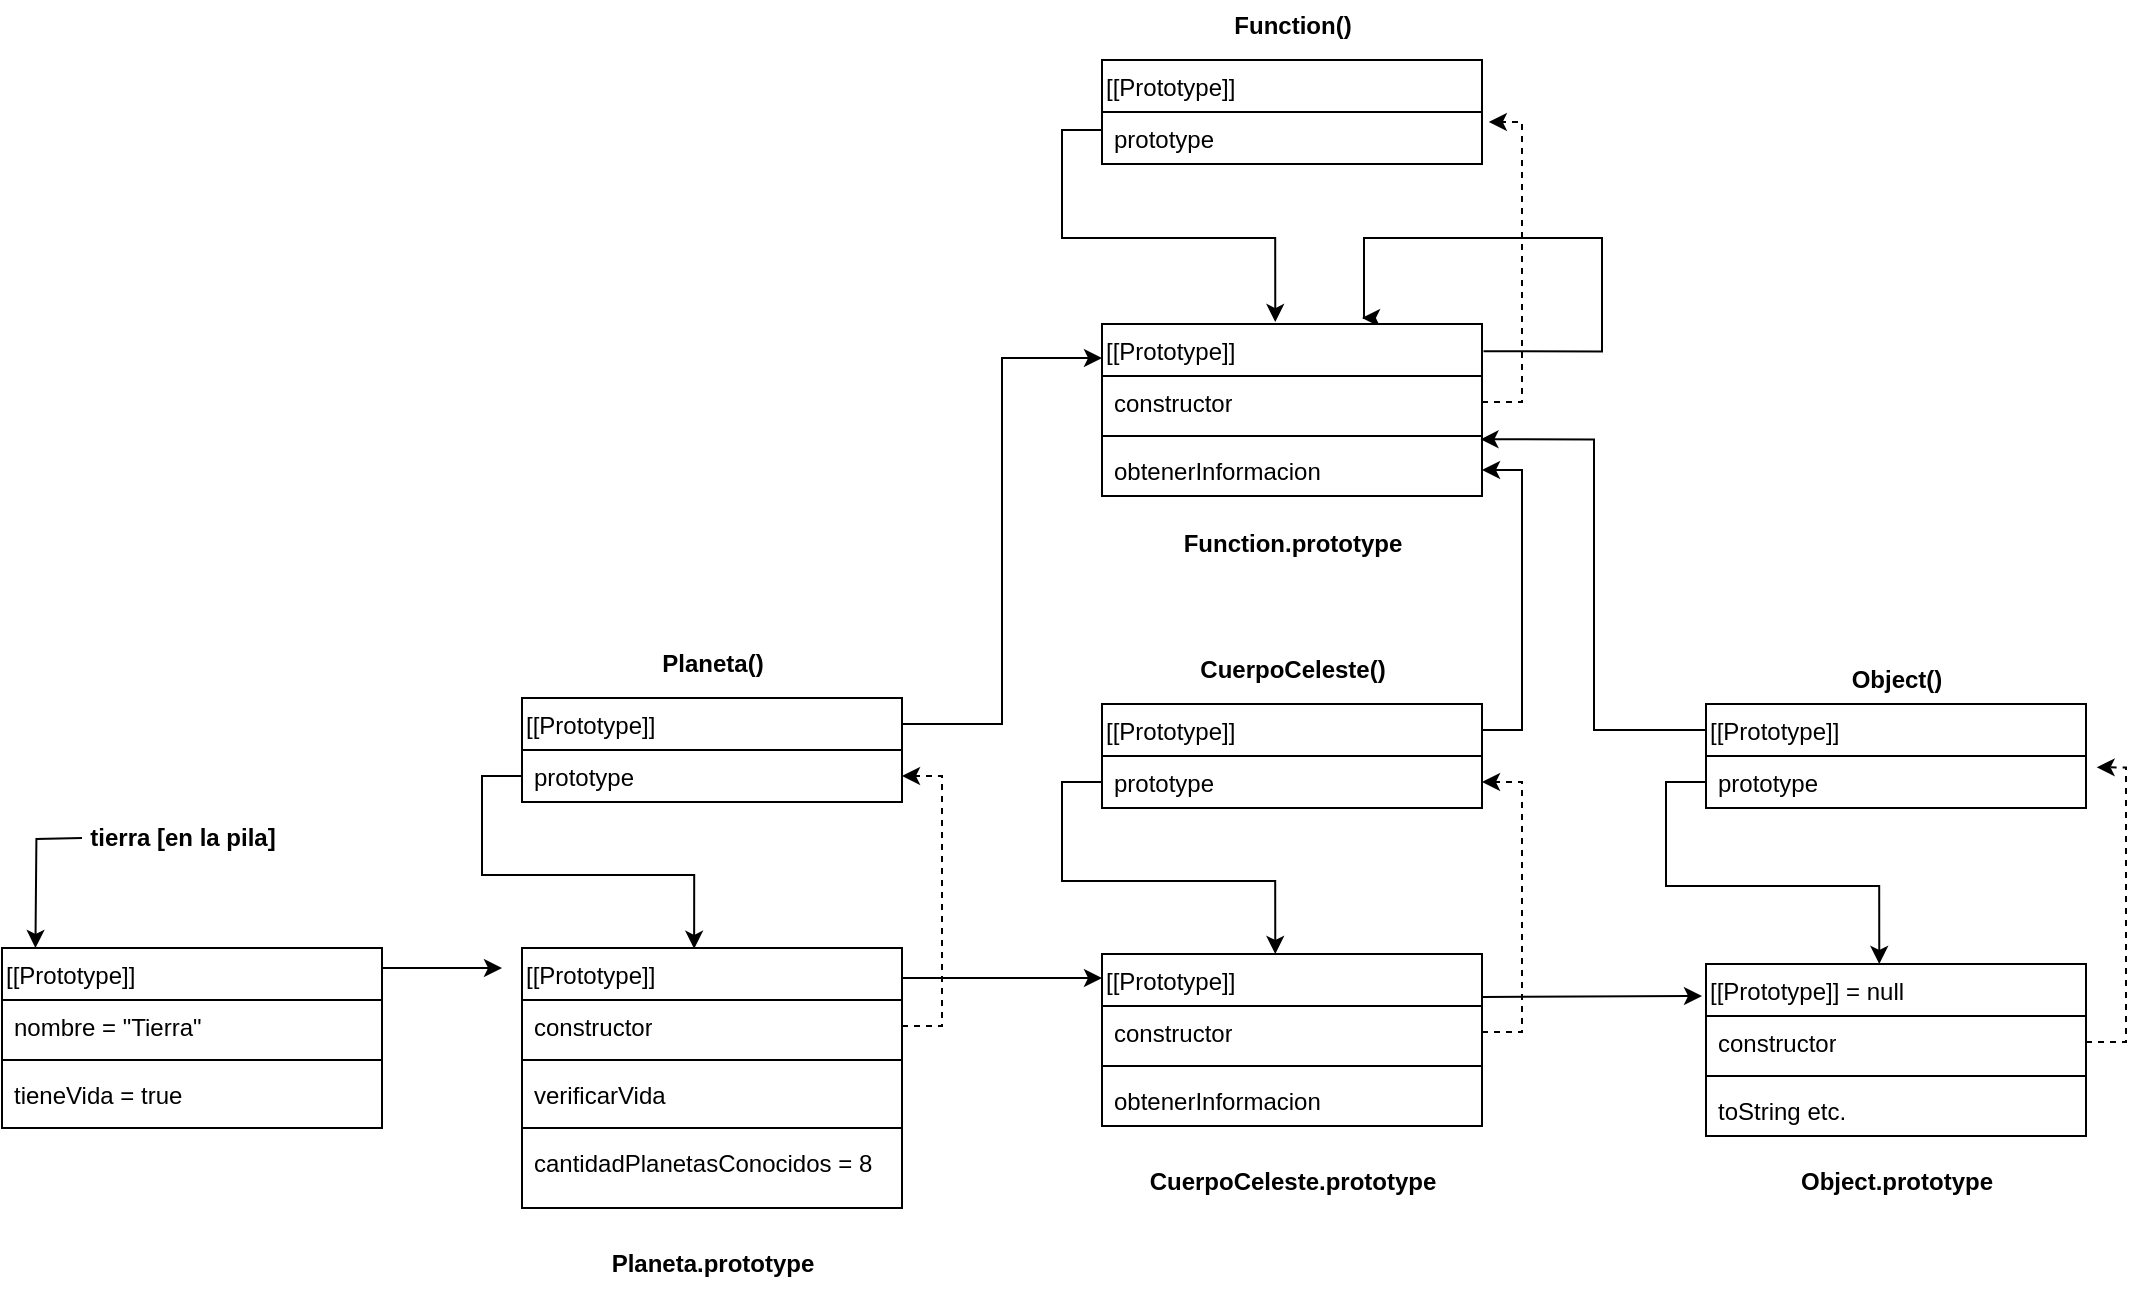 <mxfile version="22.0.3" type="device">
  <diagram id="C5RBs43oDa-KdzZeNtuy" name="Page-1">
    <mxGraphModel dx="1912" dy="1128" grid="1" gridSize="10" guides="1" tooltips="1" connect="1" arrows="1" fold="1" page="1" pageScale="1" pageWidth="1654" pageHeight="1169" math="0" shadow="0">
      <root>
        <mxCell id="WIyWlLk6GJQsqaUBKTNV-0" />
        <mxCell id="WIyWlLk6GJQsqaUBKTNV-1" parent="WIyWlLk6GJQsqaUBKTNV-0" />
        <mxCell id="vD11AUu_CMwU7Xvo6Ozv-51" style="edgeStyle=orthogonalEdgeStyle;rounded=0;orthogonalLoop=1;jettySize=auto;html=1;exitX=0.996;exitY=0.111;exitDx=0;exitDy=0;exitPerimeter=0;" edge="1" parent="WIyWlLk6GJQsqaUBKTNV-1" source="vD11AUu_CMwU7Xvo6Ozv-4">
          <mxGeometry relative="1" as="geometry">
            <mxPoint x="520" y="655" as="targetPoint" />
          </mxGeometry>
        </mxCell>
        <mxCell id="vD11AUu_CMwU7Xvo6Ozv-4" value="&lt;span style=&quot;font-weight: normal;&quot;&gt;[[Prototype]]&lt;/span&gt;" style="swimlane;fontStyle=1;align=left;verticalAlign=top;childLayout=stackLayout;horizontal=1;startSize=26;horizontalStack=0;resizeParent=1;resizeParentMax=0;resizeLast=0;collapsible=1;marginBottom=0;whiteSpace=wrap;html=1;" vertex="1" parent="WIyWlLk6GJQsqaUBKTNV-1">
          <mxGeometry x="270" y="645" width="190" height="90" as="geometry" />
        </mxCell>
        <mxCell id="vD11AUu_CMwU7Xvo6Ozv-5" value="nombre = &quot;Tierra&quot;" style="text;strokeColor=none;fillColor=none;align=left;verticalAlign=top;spacingLeft=4;spacingRight=4;overflow=hidden;rotatable=0;points=[[0,0.5],[1,0.5]];portConstraint=eastwest;whiteSpace=wrap;html=1;" vertex="1" parent="vD11AUu_CMwU7Xvo6Ozv-4">
          <mxGeometry y="26" width="190" height="26" as="geometry" />
        </mxCell>
        <mxCell id="vD11AUu_CMwU7Xvo6Ozv-9" value="" style="line;strokeWidth=1;fillColor=none;align=left;verticalAlign=middle;spacingTop=-1;spacingLeft=3;spacingRight=3;rotatable=0;labelPosition=right;points=[];portConstraint=eastwest;strokeColor=inherit;" vertex="1" parent="vD11AUu_CMwU7Xvo6Ozv-4">
          <mxGeometry y="52" width="190" height="8" as="geometry" />
        </mxCell>
        <mxCell id="vD11AUu_CMwU7Xvo6Ozv-10" value="tieneVida = true" style="text;strokeColor=none;fillColor=none;align=left;verticalAlign=top;spacingLeft=4;spacingRight=4;overflow=hidden;rotatable=0;points=[[0,0.5],[1,0.5]];portConstraint=eastwest;whiteSpace=wrap;html=1;" vertex="1" parent="vD11AUu_CMwU7Xvo6Ozv-4">
          <mxGeometry y="60" width="190" height="30" as="geometry" />
        </mxCell>
        <mxCell id="vD11AUu_CMwU7Xvo6Ozv-18" value="&lt;span style=&quot;font-weight: normal;&quot;&gt;[[Prototype]]&lt;/span&gt;" style="swimlane;fontStyle=1;align=left;verticalAlign=top;childLayout=stackLayout;horizontal=1;startSize=26;horizontalStack=0;resizeParent=1;resizeParentMax=0;resizeLast=0;collapsible=1;marginBottom=0;whiteSpace=wrap;html=1;" vertex="1" parent="WIyWlLk6GJQsqaUBKTNV-1">
          <mxGeometry x="530" y="645" width="190" height="130" as="geometry" />
        </mxCell>
        <mxCell id="vD11AUu_CMwU7Xvo6Ozv-22" value="constructor" style="text;strokeColor=none;fillColor=none;align=left;verticalAlign=top;spacingLeft=4;spacingRight=4;overflow=hidden;rotatable=0;points=[[0,0.5],[1,0.5]];portConstraint=eastwest;whiteSpace=wrap;html=1;" vertex="1" parent="vD11AUu_CMwU7Xvo6Ozv-18">
          <mxGeometry y="26" width="190" height="26" as="geometry" />
        </mxCell>
        <mxCell id="vD11AUu_CMwU7Xvo6Ozv-23" value="" style="line;strokeWidth=1;fillColor=none;align=left;verticalAlign=middle;spacingTop=-1;spacingLeft=3;spacingRight=3;rotatable=0;labelPosition=right;points=[];portConstraint=eastwest;strokeColor=inherit;" vertex="1" parent="vD11AUu_CMwU7Xvo6Ozv-18">
          <mxGeometry y="52" width="190" height="8" as="geometry" />
        </mxCell>
        <mxCell id="vD11AUu_CMwU7Xvo6Ozv-19" value="verificarVida" style="text;strokeColor=none;fillColor=none;align=left;verticalAlign=top;spacingLeft=4;spacingRight=4;overflow=hidden;rotatable=0;points=[[0,0.5],[1,0.5]];portConstraint=eastwest;whiteSpace=wrap;html=1;" vertex="1" parent="vD11AUu_CMwU7Xvo6Ozv-18">
          <mxGeometry y="60" width="190" height="26" as="geometry" />
        </mxCell>
        <mxCell id="vD11AUu_CMwU7Xvo6Ozv-20" value="" style="line;strokeWidth=1;fillColor=none;align=left;verticalAlign=middle;spacingTop=-1;spacingLeft=3;spacingRight=3;rotatable=0;labelPosition=right;points=[];portConstraint=eastwest;strokeColor=inherit;" vertex="1" parent="vD11AUu_CMwU7Xvo6Ozv-18">
          <mxGeometry y="86" width="190" height="8" as="geometry" />
        </mxCell>
        <mxCell id="vD11AUu_CMwU7Xvo6Ozv-21" value="cantidadPlanetasConocidos = 8" style="text;strokeColor=none;fillColor=none;align=left;verticalAlign=top;spacingLeft=4;spacingRight=4;overflow=hidden;rotatable=0;points=[[0,0.5],[1,0.5]];portConstraint=eastwest;whiteSpace=wrap;html=1;" vertex="1" parent="vD11AUu_CMwU7Xvo6Ozv-18">
          <mxGeometry y="94" width="190" height="36" as="geometry" />
        </mxCell>
        <mxCell id="vD11AUu_CMwU7Xvo6Ozv-30" value="&lt;span style=&quot;font-weight: normal;&quot;&gt;[[Prototype]]&lt;/span&gt;" style="swimlane;fontStyle=1;align=left;verticalAlign=top;childLayout=stackLayout;horizontal=1;startSize=26;horizontalStack=0;resizeParent=1;resizeParentMax=0;resizeLast=0;collapsible=1;marginBottom=0;whiteSpace=wrap;html=1;" vertex="1" parent="WIyWlLk6GJQsqaUBKTNV-1">
          <mxGeometry x="530" y="520" width="190" height="52" as="geometry" />
        </mxCell>
        <mxCell id="vD11AUu_CMwU7Xvo6Ozv-31" value="prototype" style="text;strokeColor=none;fillColor=none;align=left;verticalAlign=top;spacingLeft=4;spacingRight=4;overflow=hidden;rotatable=0;points=[[0,0.5],[1,0.5]];portConstraint=eastwest;whiteSpace=wrap;html=1;" vertex="1" parent="vD11AUu_CMwU7Xvo6Ozv-30">
          <mxGeometry y="26" width="190" height="26" as="geometry" />
        </mxCell>
        <mxCell id="vD11AUu_CMwU7Xvo6Ozv-36" value="Planeta()" style="text;align=center;fontStyle=1;verticalAlign=middle;spacingLeft=3;spacingRight=3;strokeColor=none;rotatable=0;points=[[0,0.5],[1,0.5]];portConstraint=eastwest;html=1;" vertex="1" parent="WIyWlLk6GJQsqaUBKTNV-1">
          <mxGeometry x="585" y="490" width="80" height="26" as="geometry" />
        </mxCell>
        <mxCell id="vD11AUu_CMwU7Xvo6Ozv-38" value="&lt;span style=&quot;font-weight: normal;&quot;&gt;[[Prototype]]&lt;/span&gt;" style="swimlane;fontStyle=1;align=left;verticalAlign=top;childLayout=stackLayout;horizontal=1;startSize=26;horizontalStack=0;resizeParent=1;resizeParentMax=0;resizeLast=0;collapsible=1;marginBottom=0;whiteSpace=wrap;html=1;" vertex="1" parent="WIyWlLk6GJQsqaUBKTNV-1">
          <mxGeometry x="820" y="648" width="190" height="86" as="geometry" />
        </mxCell>
        <mxCell id="vD11AUu_CMwU7Xvo6Ozv-39" value="constructor" style="text;strokeColor=none;fillColor=none;align=left;verticalAlign=top;spacingLeft=4;spacingRight=4;overflow=hidden;rotatable=0;points=[[0,0.5],[1,0.5]];portConstraint=eastwest;whiteSpace=wrap;html=1;" vertex="1" parent="vD11AUu_CMwU7Xvo6Ozv-38">
          <mxGeometry y="26" width="190" height="26" as="geometry" />
        </mxCell>
        <mxCell id="vD11AUu_CMwU7Xvo6Ozv-40" value="" style="line;strokeWidth=1;fillColor=none;align=left;verticalAlign=middle;spacingTop=-1;spacingLeft=3;spacingRight=3;rotatable=0;labelPosition=right;points=[];portConstraint=eastwest;strokeColor=inherit;" vertex="1" parent="vD11AUu_CMwU7Xvo6Ozv-38">
          <mxGeometry y="52" width="190" height="8" as="geometry" />
        </mxCell>
        <mxCell id="vD11AUu_CMwU7Xvo6Ozv-41" value="obtenerInformacion" style="text;strokeColor=none;fillColor=none;align=left;verticalAlign=top;spacingLeft=4;spacingRight=4;overflow=hidden;rotatable=0;points=[[0,0.5],[1,0.5]];portConstraint=eastwest;whiteSpace=wrap;html=1;" vertex="1" parent="vD11AUu_CMwU7Xvo6Ozv-38">
          <mxGeometry y="60" width="190" height="26" as="geometry" />
        </mxCell>
        <mxCell id="vD11AUu_CMwU7Xvo6Ozv-61" style="edgeStyle=orthogonalEdgeStyle;rounded=0;orthogonalLoop=1;jettySize=auto;html=1;exitX=1;exitY=0.25;exitDx=0;exitDy=0;entryX=1;entryY=0.5;entryDx=0;entryDy=0;" edge="1" parent="WIyWlLk6GJQsqaUBKTNV-1" source="vD11AUu_CMwU7Xvo6Ozv-44" target="vD11AUu_CMwU7Xvo6Ozv-55">
          <mxGeometry relative="1" as="geometry" />
        </mxCell>
        <mxCell id="vD11AUu_CMwU7Xvo6Ozv-44" value="&lt;span style=&quot;font-weight: normal;&quot;&gt;[[Prototype]]&lt;/span&gt;" style="swimlane;fontStyle=1;align=left;verticalAlign=top;childLayout=stackLayout;horizontal=1;startSize=26;horizontalStack=0;resizeParent=1;resizeParentMax=0;resizeLast=0;collapsible=1;marginBottom=0;whiteSpace=wrap;html=1;" vertex="1" parent="WIyWlLk6GJQsqaUBKTNV-1">
          <mxGeometry x="820" y="523" width="190" height="52" as="geometry" />
        </mxCell>
        <mxCell id="vD11AUu_CMwU7Xvo6Ozv-46" value="prototype" style="text;strokeColor=none;fillColor=none;align=left;verticalAlign=top;spacingLeft=4;spacingRight=4;overflow=hidden;rotatable=0;points=[[0,0.5],[1,0.5]];portConstraint=eastwest;whiteSpace=wrap;html=1;" vertex="1" parent="vD11AUu_CMwU7Xvo6Ozv-44">
          <mxGeometry y="26" width="190" height="26" as="geometry" />
        </mxCell>
        <mxCell id="vD11AUu_CMwU7Xvo6Ozv-47" value="CuerpoCeleste()" style="text;align=center;fontStyle=1;verticalAlign=middle;spacingLeft=3;spacingRight=3;strokeColor=none;rotatable=0;points=[[0,0.5],[1,0.5]];portConstraint=eastwest;html=1;" vertex="1" parent="WIyWlLk6GJQsqaUBKTNV-1">
          <mxGeometry x="875" y="493" width="80" height="26" as="geometry" />
        </mxCell>
        <mxCell id="vD11AUu_CMwU7Xvo6Ozv-48" value="tierra [en la pila]" style="text;align=center;fontStyle=1;verticalAlign=middle;spacingLeft=3;spacingRight=3;strokeColor=none;rotatable=0;points=[[0,0.5],[1,0.5]];portConstraint=eastwest;html=1;" vertex="1" parent="WIyWlLk6GJQsqaUBKTNV-1">
          <mxGeometry x="320" y="575" width="80" height="30" as="geometry" />
        </mxCell>
        <mxCell id="vD11AUu_CMwU7Xvo6Ozv-50" style="edgeStyle=orthogonalEdgeStyle;rounded=0;orthogonalLoop=1;jettySize=auto;html=1;entryX=0.088;entryY=0.033;entryDx=0;entryDy=0;entryPerimeter=0;" edge="1" parent="WIyWlLk6GJQsqaUBKTNV-1">
          <mxGeometry relative="1" as="geometry">
            <mxPoint x="310" y="590" as="sourcePoint" />
            <mxPoint x="286.72" y="644.97" as="targetPoint" />
          </mxGeometry>
        </mxCell>
        <mxCell id="vD11AUu_CMwU7Xvo6Ozv-83" style="edgeStyle=orthogonalEdgeStyle;rounded=0;orthogonalLoop=1;jettySize=auto;html=1;exitX=1.004;exitY=0.159;exitDx=0;exitDy=0;exitPerimeter=0;" edge="1" parent="WIyWlLk6GJQsqaUBKTNV-1" source="vD11AUu_CMwU7Xvo6Ozv-52">
          <mxGeometry relative="1" as="geometry">
            <mxPoint x="950" y="330" as="targetPoint" />
            <Array as="points">
              <mxPoint x="1070" y="347" />
              <mxPoint x="1070" y="290" />
              <mxPoint x="951" y="290" />
              <mxPoint x="951" y="330" />
            </Array>
          </mxGeometry>
        </mxCell>
        <mxCell id="vD11AUu_CMwU7Xvo6Ozv-52" value="&lt;span style=&quot;font-weight: normal;&quot;&gt;[[Prototype]]&lt;/span&gt;" style="swimlane;fontStyle=1;align=left;verticalAlign=top;childLayout=stackLayout;horizontal=1;startSize=26;horizontalStack=0;resizeParent=1;resizeParentMax=0;resizeLast=0;collapsible=1;marginBottom=0;whiteSpace=wrap;html=1;" vertex="1" parent="WIyWlLk6GJQsqaUBKTNV-1">
          <mxGeometry x="820" y="333" width="190" height="86" as="geometry" />
        </mxCell>
        <mxCell id="vD11AUu_CMwU7Xvo6Ozv-53" value="constructor" style="text;strokeColor=none;fillColor=none;align=left;verticalAlign=top;spacingLeft=4;spacingRight=4;overflow=hidden;rotatable=0;points=[[0,0.5],[1,0.5]];portConstraint=eastwest;whiteSpace=wrap;html=1;" vertex="1" parent="vD11AUu_CMwU7Xvo6Ozv-52">
          <mxGeometry y="26" width="190" height="26" as="geometry" />
        </mxCell>
        <mxCell id="vD11AUu_CMwU7Xvo6Ozv-54" value="" style="line;strokeWidth=1;fillColor=none;align=left;verticalAlign=middle;spacingTop=-1;spacingLeft=3;spacingRight=3;rotatable=0;labelPosition=right;points=[];portConstraint=eastwest;strokeColor=inherit;" vertex="1" parent="vD11AUu_CMwU7Xvo6Ozv-52">
          <mxGeometry y="52" width="190" height="8" as="geometry" />
        </mxCell>
        <mxCell id="vD11AUu_CMwU7Xvo6Ozv-55" value="obtenerInformacion" style="text;strokeColor=none;fillColor=none;align=left;verticalAlign=top;spacingLeft=4;spacingRight=4;overflow=hidden;rotatable=0;points=[[0,0.5],[1,0.5]];portConstraint=eastwest;whiteSpace=wrap;html=1;" vertex="1" parent="vD11AUu_CMwU7Xvo6Ozv-52">
          <mxGeometry y="60" width="190" height="26" as="geometry" />
        </mxCell>
        <mxCell id="vD11AUu_CMwU7Xvo6Ozv-56" value="&lt;span style=&quot;font-weight: normal;&quot;&gt;[[Prototype]]&lt;/span&gt;" style="swimlane;fontStyle=1;align=left;verticalAlign=top;childLayout=stackLayout;horizontal=1;startSize=26;horizontalStack=0;resizeParent=1;resizeParentMax=0;resizeLast=0;collapsible=1;marginBottom=0;whiteSpace=wrap;html=1;" vertex="1" parent="WIyWlLk6GJQsqaUBKTNV-1">
          <mxGeometry x="820" y="201" width="190" height="52" as="geometry" />
        </mxCell>
        <mxCell id="vD11AUu_CMwU7Xvo6Ozv-58" value="prototype" style="text;strokeColor=none;fillColor=none;align=left;verticalAlign=top;spacingLeft=4;spacingRight=4;overflow=hidden;rotatable=0;points=[[0,0.5],[1,0.5]];portConstraint=eastwest;whiteSpace=wrap;html=1;" vertex="1" parent="vD11AUu_CMwU7Xvo6Ozv-56">
          <mxGeometry y="26" width="190" height="26" as="geometry" />
        </mxCell>
        <mxCell id="vD11AUu_CMwU7Xvo6Ozv-59" value="Function()" style="text;align=center;fontStyle=1;verticalAlign=middle;spacingLeft=3;spacingRight=3;strokeColor=none;rotatable=0;points=[[0,0.5],[1,0.5]];portConstraint=eastwest;html=1;" vertex="1" parent="WIyWlLk6GJQsqaUBKTNV-1">
          <mxGeometry x="875" y="171" width="80" height="26" as="geometry" />
        </mxCell>
        <mxCell id="vD11AUu_CMwU7Xvo6Ozv-60" style="edgeStyle=orthogonalEdgeStyle;rounded=0;orthogonalLoop=1;jettySize=auto;html=1;exitX=1;exitY=0.25;exitDx=0;exitDy=0;entryX=0;entryY=0.198;entryDx=0;entryDy=0;entryPerimeter=0;" edge="1" parent="WIyWlLk6GJQsqaUBKTNV-1" source="vD11AUu_CMwU7Xvo6Ozv-30" target="vD11AUu_CMwU7Xvo6Ozv-52">
          <mxGeometry relative="1" as="geometry">
            <mxPoint x="810" y="340" as="targetPoint" />
          </mxGeometry>
        </mxCell>
        <mxCell id="vD11AUu_CMwU7Xvo6Ozv-45" style="edgeStyle=orthogonalEdgeStyle;rounded=0;orthogonalLoop=1;jettySize=auto;html=1;entryX=0.456;entryY=0;entryDx=0;entryDy=0;entryPerimeter=0;" edge="1" parent="WIyWlLk6GJQsqaUBKTNV-1" source="vD11AUu_CMwU7Xvo6Ozv-46" target="vD11AUu_CMwU7Xvo6Ozv-38">
          <mxGeometry relative="1" as="geometry">
            <mxPoint x="910" y="786" as="targetPoint" />
          </mxGeometry>
        </mxCell>
        <mxCell id="vD11AUu_CMwU7Xvo6Ozv-37" style="edgeStyle=orthogonalEdgeStyle;rounded=0;orthogonalLoop=1;jettySize=auto;html=1;entryX=0.453;entryY=0.003;entryDx=0;entryDy=0;entryPerimeter=0;" edge="1" parent="WIyWlLk6GJQsqaUBKTNV-1" source="vD11AUu_CMwU7Xvo6Ozv-31" target="vD11AUu_CMwU7Xvo6Ozv-18">
          <mxGeometry relative="1" as="geometry">
            <mxPoint x="620" y="783" as="targetPoint" />
          </mxGeometry>
        </mxCell>
        <mxCell id="vD11AUu_CMwU7Xvo6Ozv-57" style="edgeStyle=orthogonalEdgeStyle;rounded=0;orthogonalLoop=1;jettySize=auto;html=1;entryX=0.456;entryY=0.035;entryDx=0;entryDy=0;entryPerimeter=0;" edge="1" parent="WIyWlLk6GJQsqaUBKTNV-1">
          <mxGeometry relative="1" as="geometry">
            <mxPoint x="906.64" y="332.01" as="targetPoint" />
            <mxPoint x="820" y="236" as="sourcePoint" />
            <Array as="points">
              <mxPoint x="800" y="236" />
              <mxPoint x="800" y="290" />
              <mxPoint x="907" y="290" />
            </Array>
          </mxGeometry>
        </mxCell>
        <mxCell id="vD11AUu_CMwU7Xvo6Ozv-62" value="&lt;span style=&quot;font-weight: normal;&quot;&gt;[[Prototype]] = null&lt;/span&gt;" style="swimlane;fontStyle=1;align=left;verticalAlign=top;childLayout=stackLayout;horizontal=1;startSize=26;horizontalStack=0;resizeParent=1;resizeParentMax=0;resizeLast=0;collapsible=1;marginBottom=0;whiteSpace=wrap;html=1;" vertex="1" parent="WIyWlLk6GJQsqaUBKTNV-1">
          <mxGeometry x="1122" y="653" width="190" height="86" as="geometry" />
        </mxCell>
        <mxCell id="vD11AUu_CMwU7Xvo6Ozv-63" value="constructor" style="text;strokeColor=none;fillColor=none;align=left;verticalAlign=top;spacingLeft=4;spacingRight=4;overflow=hidden;rotatable=0;points=[[0,0.5],[1,0.5]];portConstraint=eastwest;whiteSpace=wrap;html=1;" vertex="1" parent="vD11AUu_CMwU7Xvo6Ozv-62">
          <mxGeometry y="26" width="190" height="26" as="geometry" />
        </mxCell>
        <mxCell id="vD11AUu_CMwU7Xvo6Ozv-64" value="" style="line;strokeWidth=1;fillColor=none;align=left;verticalAlign=middle;spacingTop=-1;spacingLeft=3;spacingRight=3;rotatable=0;labelPosition=right;points=[];portConstraint=eastwest;strokeColor=inherit;" vertex="1" parent="vD11AUu_CMwU7Xvo6Ozv-62">
          <mxGeometry y="52" width="190" height="8" as="geometry" />
        </mxCell>
        <mxCell id="vD11AUu_CMwU7Xvo6Ozv-65" value="toString etc." style="text;strokeColor=none;fillColor=none;align=left;verticalAlign=top;spacingLeft=4;spacingRight=4;overflow=hidden;rotatable=0;points=[[0,0.5],[1,0.5]];portConstraint=eastwest;whiteSpace=wrap;html=1;" vertex="1" parent="vD11AUu_CMwU7Xvo6Ozv-62">
          <mxGeometry y="60" width="190" height="26" as="geometry" />
        </mxCell>
        <mxCell id="vD11AUu_CMwU7Xvo6Ozv-66" value="&lt;span style=&quot;font-weight: normal;&quot;&gt;[[Prototype]]&lt;/span&gt;" style="swimlane;fontStyle=1;align=left;verticalAlign=top;childLayout=stackLayout;horizontal=1;startSize=26;horizontalStack=0;resizeParent=1;resizeParentMax=0;resizeLast=0;collapsible=1;marginBottom=0;whiteSpace=wrap;html=1;" vertex="1" parent="WIyWlLk6GJQsqaUBKTNV-1">
          <mxGeometry x="1122" y="523" width="190" height="52" as="geometry" />
        </mxCell>
        <mxCell id="vD11AUu_CMwU7Xvo6Ozv-67" value="prototype" style="text;strokeColor=none;fillColor=none;align=left;verticalAlign=top;spacingLeft=4;spacingRight=4;overflow=hidden;rotatable=0;points=[[0,0.5],[1,0.5]];portConstraint=eastwest;whiteSpace=wrap;html=1;" vertex="1" parent="vD11AUu_CMwU7Xvo6Ozv-66">
          <mxGeometry y="26" width="190" height="26" as="geometry" />
        </mxCell>
        <mxCell id="vD11AUu_CMwU7Xvo6Ozv-68" value="Object()" style="text;align=center;fontStyle=1;verticalAlign=middle;spacingLeft=3;spacingRight=3;strokeColor=none;rotatable=0;points=[[0,0.5],[1,0.5]];portConstraint=eastwest;html=1;" vertex="1" parent="WIyWlLk6GJQsqaUBKTNV-1">
          <mxGeometry x="1177" y="498" width="80" height="26" as="geometry" />
        </mxCell>
        <mxCell id="vD11AUu_CMwU7Xvo6Ozv-69" style="edgeStyle=orthogonalEdgeStyle;rounded=0;orthogonalLoop=1;jettySize=auto;html=1;entryX=0.456;entryY=0;entryDx=0;entryDy=0;entryPerimeter=0;" edge="1" parent="WIyWlLk6GJQsqaUBKTNV-1" source="vD11AUu_CMwU7Xvo6Ozv-67" target="vD11AUu_CMwU7Xvo6Ozv-62">
          <mxGeometry relative="1" as="geometry">
            <mxPoint x="1212" y="791" as="targetPoint" />
          </mxGeometry>
        </mxCell>
        <mxCell id="vD11AUu_CMwU7Xvo6Ozv-71" style="edgeStyle=orthogonalEdgeStyle;rounded=0;orthogonalLoop=1;jettySize=auto;html=1;exitX=0;exitY=0.25;exitDx=0;exitDy=0;entryX=0.996;entryY=0.708;entryDx=0;entryDy=0;entryPerimeter=0;" edge="1" parent="WIyWlLk6GJQsqaUBKTNV-1" source="vD11AUu_CMwU7Xvo6Ozv-66" target="vD11AUu_CMwU7Xvo6Ozv-54">
          <mxGeometry relative="1" as="geometry" />
        </mxCell>
        <mxCell id="vD11AUu_CMwU7Xvo6Ozv-72" style="edgeStyle=orthogonalEdgeStyle;rounded=0;orthogonalLoop=1;jettySize=auto;html=1;exitX=1;exitY=0.25;exitDx=0;exitDy=0;" edge="1" parent="WIyWlLk6GJQsqaUBKTNV-1" source="vD11AUu_CMwU7Xvo6Ozv-38">
          <mxGeometry relative="1" as="geometry">
            <mxPoint x="1120" y="669" as="targetPoint" />
          </mxGeometry>
        </mxCell>
        <mxCell id="vD11AUu_CMwU7Xvo6Ozv-73" style="edgeStyle=orthogonalEdgeStyle;rounded=0;orthogonalLoop=1;jettySize=auto;html=1;" edge="1" parent="WIyWlLk6GJQsqaUBKTNV-1">
          <mxGeometry relative="1" as="geometry">
            <mxPoint x="720" y="660" as="sourcePoint" />
            <mxPoint x="820" y="660" as="targetPoint" />
          </mxGeometry>
        </mxCell>
        <mxCell id="vD11AUu_CMwU7Xvo6Ozv-74" style="edgeStyle=orthogonalEdgeStyle;rounded=0;orthogonalLoop=1;jettySize=auto;html=1;exitX=1;exitY=0.5;exitDx=0;exitDy=0;entryX=1;entryY=0.5;entryDx=0;entryDy=0;dashed=1;" edge="1" parent="WIyWlLk6GJQsqaUBKTNV-1" source="vD11AUu_CMwU7Xvo6Ozv-22" target="vD11AUu_CMwU7Xvo6Ozv-31">
          <mxGeometry relative="1" as="geometry" />
        </mxCell>
        <mxCell id="vD11AUu_CMwU7Xvo6Ozv-75" style="edgeStyle=orthogonalEdgeStyle;rounded=0;orthogonalLoop=1;jettySize=auto;html=1;exitX=1;exitY=0.5;exitDx=0;exitDy=0;entryX=1;entryY=0.5;entryDx=0;entryDy=0;dashed=1;" edge="1" parent="WIyWlLk6GJQsqaUBKTNV-1" source="vD11AUu_CMwU7Xvo6Ozv-39" target="vD11AUu_CMwU7Xvo6Ozv-46">
          <mxGeometry relative="1" as="geometry" />
        </mxCell>
        <mxCell id="vD11AUu_CMwU7Xvo6Ozv-76" style="edgeStyle=orthogonalEdgeStyle;rounded=0;orthogonalLoop=1;jettySize=auto;html=1;exitX=1;exitY=0.5;exitDx=0;exitDy=0;entryX=1.028;entryY=0.218;entryDx=0;entryDy=0;entryPerimeter=0;dashed=1;" edge="1" parent="WIyWlLk6GJQsqaUBKTNV-1" source="vD11AUu_CMwU7Xvo6Ozv-63" target="vD11AUu_CMwU7Xvo6Ozv-67">
          <mxGeometry relative="1" as="geometry" />
        </mxCell>
        <mxCell id="vD11AUu_CMwU7Xvo6Ozv-77" style="edgeStyle=orthogonalEdgeStyle;rounded=0;orthogonalLoop=1;jettySize=auto;html=1;exitX=1;exitY=0.5;exitDx=0;exitDy=0;entryX=1.018;entryY=0.192;entryDx=0;entryDy=0;entryPerimeter=0;dashed=1;" edge="1" parent="WIyWlLk6GJQsqaUBKTNV-1" source="vD11AUu_CMwU7Xvo6Ozv-53" target="vD11AUu_CMwU7Xvo6Ozv-58">
          <mxGeometry relative="1" as="geometry" />
        </mxCell>
        <mxCell id="vD11AUu_CMwU7Xvo6Ozv-78" value="Planeta.prototype" style="text;align=center;fontStyle=1;verticalAlign=middle;spacingLeft=3;spacingRight=3;strokeColor=none;rotatable=0;points=[[0,0.5],[1,0.5]];portConstraint=eastwest;html=1;" vertex="1" parent="WIyWlLk6GJQsqaUBKTNV-1">
          <mxGeometry x="585" y="790" width="80" height="26" as="geometry" />
        </mxCell>
        <mxCell id="vD11AUu_CMwU7Xvo6Ozv-79" value="CuerpoCeleste.prototype" style="text;align=center;fontStyle=1;verticalAlign=middle;spacingLeft=3;spacingRight=3;strokeColor=none;rotatable=0;points=[[0,0.5],[1,0.5]];portConstraint=eastwest;html=1;" vertex="1" parent="WIyWlLk6GJQsqaUBKTNV-1">
          <mxGeometry x="875" y="749" width="80" height="26" as="geometry" />
        </mxCell>
        <mxCell id="vD11AUu_CMwU7Xvo6Ozv-80" value="Object.prototype" style="text;align=center;fontStyle=1;verticalAlign=middle;spacingLeft=3;spacingRight=3;strokeColor=none;rotatable=0;points=[[0,0.5],[1,0.5]];portConstraint=eastwest;html=1;" vertex="1" parent="WIyWlLk6GJQsqaUBKTNV-1">
          <mxGeometry x="1177" y="749" width="80" height="26" as="geometry" />
        </mxCell>
        <mxCell id="vD11AUu_CMwU7Xvo6Ozv-81" value="Function.prototype" style="text;align=center;fontStyle=1;verticalAlign=middle;spacingLeft=3;spacingRight=3;strokeColor=none;rotatable=0;points=[[0,0.5],[1,0.5]];portConstraint=eastwest;html=1;" vertex="1" parent="WIyWlLk6GJQsqaUBKTNV-1">
          <mxGeometry x="875" y="430" width="80" height="26" as="geometry" />
        </mxCell>
      </root>
    </mxGraphModel>
  </diagram>
</mxfile>

